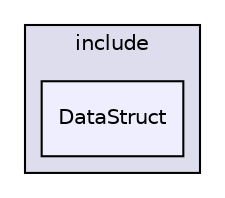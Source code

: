 digraph "lib/include/DataStruct" {
  compound=true
  node [ fontsize="10", fontname="Helvetica"];
  edge [ labelfontsize="10", labelfontname="Helvetica"];
  subgraph clusterdir_5a30104352ef4255dc24354b02eb2d20 {
    graph [ bgcolor="#ddddee", pencolor="black", label="include" fontname="Helvetica", fontsize="10", URL="dir_5a30104352ef4255dc24354b02eb2d20.html"]
  dir_4dbf451e34c350b12405d9e12ceabc3d [shape=box, label="DataStruct", style="filled", fillcolor="#eeeeff", pencolor="black", URL="dir_4dbf451e34c350b12405d9e12ceabc3d.html"];
  }
}

